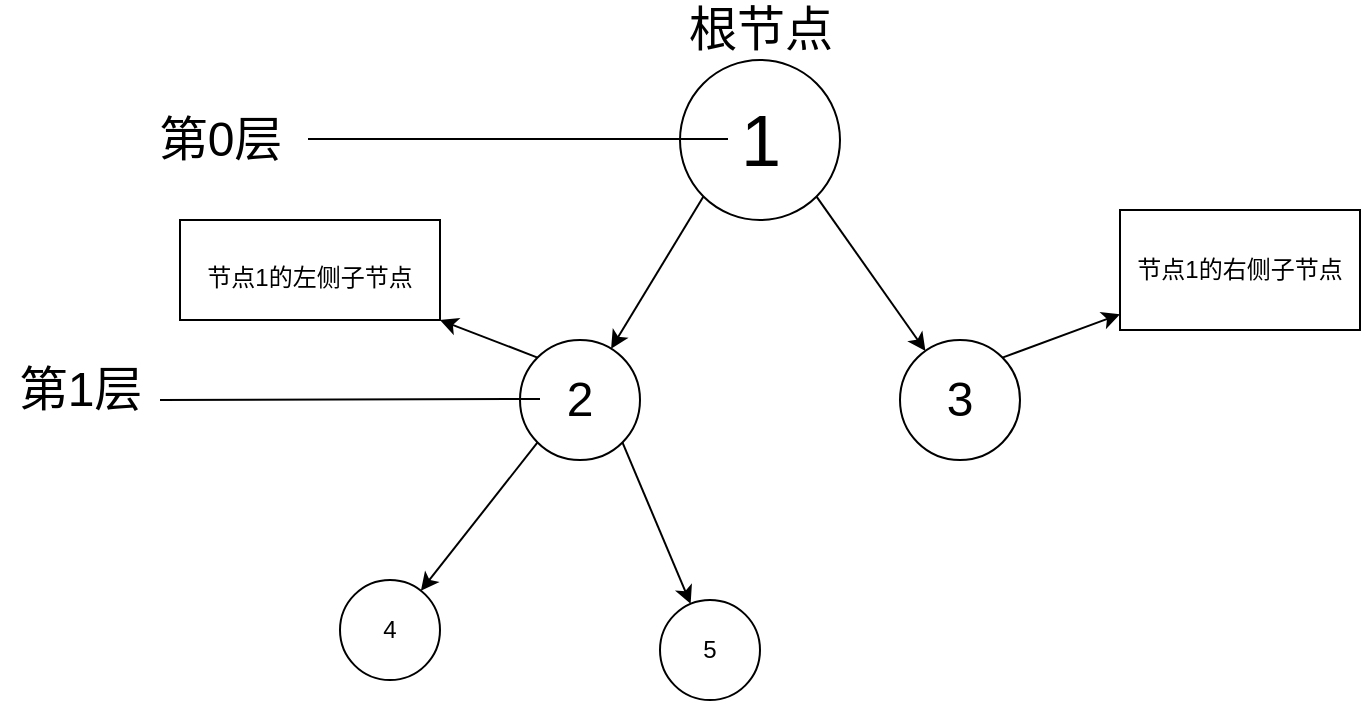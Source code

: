 <mxfile>
    <diagram id="2tlIOTKxYIpHu9wvdrX9" name="第 1 页">
        <mxGraphModel dx="1051" dy="782" grid="1" gridSize="10" guides="1" tooltips="1" connect="1" arrows="1" fold="1" page="1" pageScale="1" pageWidth="827" pageHeight="1169" math="0" shadow="0">
            <root>
                <mxCell id="0"/>
                <mxCell id="1" parent="0"/>
                <mxCell id="13" style="edgeStyle=none;html=1;exitX=1;exitY=1;exitDx=0;exitDy=0;fontSize=24;" parent="1" source="2" target="15" edge="1">
                    <mxGeometry relative="1" as="geometry">
                        <mxPoint x="530" y="210" as="targetPoint"/>
                    </mxGeometry>
                </mxCell>
                <mxCell id="14" style="edgeStyle=none;html=1;exitX=0;exitY=1;exitDx=0;exitDy=0;fontSize=24;" parent="1" source="2" target="8" edge="1">
                    <mxGeometry relative="1" as="geometry"/>
                </mxCell>
                <mxCell id="2" value="" style="ellipse;whiteSpace=wrap;html=1;aspect=fixed;" parent="1" vertex="1">
                    <mxGeometry x="390" y="60" width="80" height="80" as="geometry"/>
                </mxCell>
                <mxCell id="3" value="1" style="text;html=1;resizable=0;autosize=1;align=center;verticalAlign=middle;points=[];fillColor=none;strokeColor=none;rounded=0;fontSize=36;" parent="1" vertex="1">
                    <mxGeometry x="410" y="75" width="40" height="50" as="geometry"/>
                </mxCell>
                <mxCell id="7" value="根节点&lt;br style=&quot;font-size: 24px&quot;&gt;" style="text;html=1;resizable=0;autosize=1;align=center;verticalAlign=middle;points=[];fillColor=none;strokeColor=none;rounded=0;fontSize=24;" parent="1" vertex="1">
                    <mxGeometry x="385" y="30" width="90" height="30" as="geometry"/>
                </mxCell>
                <mxCell id="18" style="edgeStyle=none;html=1;exitX=0;exitY=0;exitDx=0;exitDy=0;fontSize=24;" parent="1" source="8" target="19" edge="1">
                    <mxGeometry relative="1" as="geometry">
                        <mxPoint x="270" y="180" as="targetPoint"/>
                    </mxGeometry>
                </mxCell>
                <mxCell id="22" style="edgeStyle=none;html=1;exitX=0;exitY=1;exitDx=0;exitDy=0;" edge="1" parent="1" source="8" target="24">
                    <mxGeometry relative="1" as="geometry">
                        <mxPoint x="270" y="340" as="targetPoint"/>
                    </mxGeometry>
                </mxCell>
                <mxCell id="23" style="edgeStyle=none;html=1;exitX=1;exitY=1;exitDx=0;exitDy=0;" edge="1" parent="1" source="8" target="25">
                    <mxGeometry relative="1" as="geometry">
                        <mxPoint x="390" y="330" as="targetPoint"/>
                    </mxGeometry>
                </mxCell>
                <mxCell id="8" value="2" style="ellipse;whiteSpace=wrap;html=1;aspect=fixed;fontSize=24;" parent="1" vertex="1">
                    <mxGeometry x="310" y="200" width="60" height="60" as="geometry"/>
                </mxCell>
                <mxCell id="10" value="" style="endArrow=none;html=1;fontSize=24;" parent="1" edge="1">
                    <mxGeometry width="50" height="50" relative="1" as="geometry">
                        <mxPoint x="204" y="99.5" as="sourcePoint"/>
                        <mxPoint x="414" y="99.5" as="targetPoint"/>
                    </mxGeometry>
                </mxCell>
                <mxCell id="11" value="第0层&lt;br&gt;" style="text;html=1;resizable=0;autosize=1;align=center;verticalAlign=middle;points=[];fillColor=none;strokeColor=none;rounded=0;fontSize=24;" parent="1" vertex="1">
                    <mxGeometry x="120" y="85" width="80" height="30" as="geometry"/>
                </mxCell>
                <mxCell id="20" style="edgeStyle=none;html=1;exitX=1;exitY=0;exitDx=0;exitDy=0;fontSize=12;" parent="1" source="15" target="21" edge="1">
                    <mxGeometry relative="1" as="geometry">
                        <mxPoint x="620" y="170" as="targetPoint"/>
                    </mxGeometry>
                </mxCell>
                <mxCell id="15" value="3" style="ellipse;whiteSpace=wrap;html=1;aspect=fixed;fontSize=24;" parent="1" vertex="1">
                    <mxGeometry x="500" y="200" width="60" height="60" as="geometry"/>
                </mxCell>
                <mxCell id="16" value="" style="endArrow=none;html=1;fontSize=24;" parent="1" edge="1">
                    <mxGeometry width="50" height="50" relative="1" as="geometry">
                        <mxPoint x="130" y="230" as="sourcePoint"/>
                        <mxPoint x="320" y="229.5" as="targetPoint"/>
                    </mxGeometry>
                </mxCell>
                <mxCell id="17" value="第1层&lt;br&gt;" style="text;html=1;resizable=0;autosize=1;align=center;verticalAlign=middle;points=[];fillColor=none;strokeColor=none;rounded=0;fontSize=24;" parent="1" vertex="1">
                    <mxGeometry x="50" y="210" width="80" height="30" as="geometry"/>
                </mxCell>
                <mxCell id="19" value="&lt;font style=&quot;font-size: 12px&quot;&gt;节点1的左侧子节点&lt;/font&gt;" style="rounded=0;whiteSpace=wrap;html=1;fontSize=24;" parent="1" vertex="1">
                    <mxGeometry x="140" y="140" width="130" height="50" as="geometry"/>
                </mxCell>
                <mxCell id="21" value="节点1的右侧子节点" style="rounded=0;whiteSpace=wrap;html=1;fontSize=12;" parent="1" vertex="1">
                    <mxGeometry x="610" y="135" width="120" height="60" as="geometry"/>
                </mxCell>
                <mxCell id="24" value="4" style="ellipse;whiteSpace=wrap;html=1;aspect=fixed;" vertex="1" parent="1">
                    <mxGeometry x="220" y="320" width="50" height="50" as="geometry"/>
                </mxCell>
                <mxCell id="25" value="5" style="ellipse;whiteSpace=wrap;html=1;aspect=fixed;" vertex="1" parent="1">
                    <mxGeometry x="380" y="330" width="50" height="50" as="geometry"/>
                </mxCell>
            </root>
        </mxGraphModel>
    </diagram>
</mxfile>